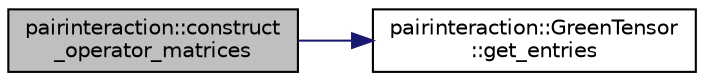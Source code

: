 digraph "pairinteraction::construct_operator_matrices"
{
 // INTERACTIVE_SVG=YES
 // LATEX_PDF_SIZE
  bgcolor="transparent";
  edge [fontname="Helvetica",fontsize="10",labelfontname="Helvetica",labelfontsize="10"];
  node [fontname="Helvetica",fontsize="10",shape=record];
  rankdir="LR";
  Node1 [label="pairinteraction::construct\l_operator_matrices",height=0.2,width=0.4,color="black", fillcolor="grey75", style="filled", fontcolor="black",tooltip=" "];
  Node1 -> Node2 [color="midnightblue",fontsize="10",style="solid",fontname="Helvetica"];
  Node2 [label="pairinteraction::GreenTensor\l::get_entries",height=0.2,width=0.4,color="black",URL="$classpairinteraction_1_1GreenTensor.html#a300855c290399e0a36d976d306df9961",tooltip=" "];
}
